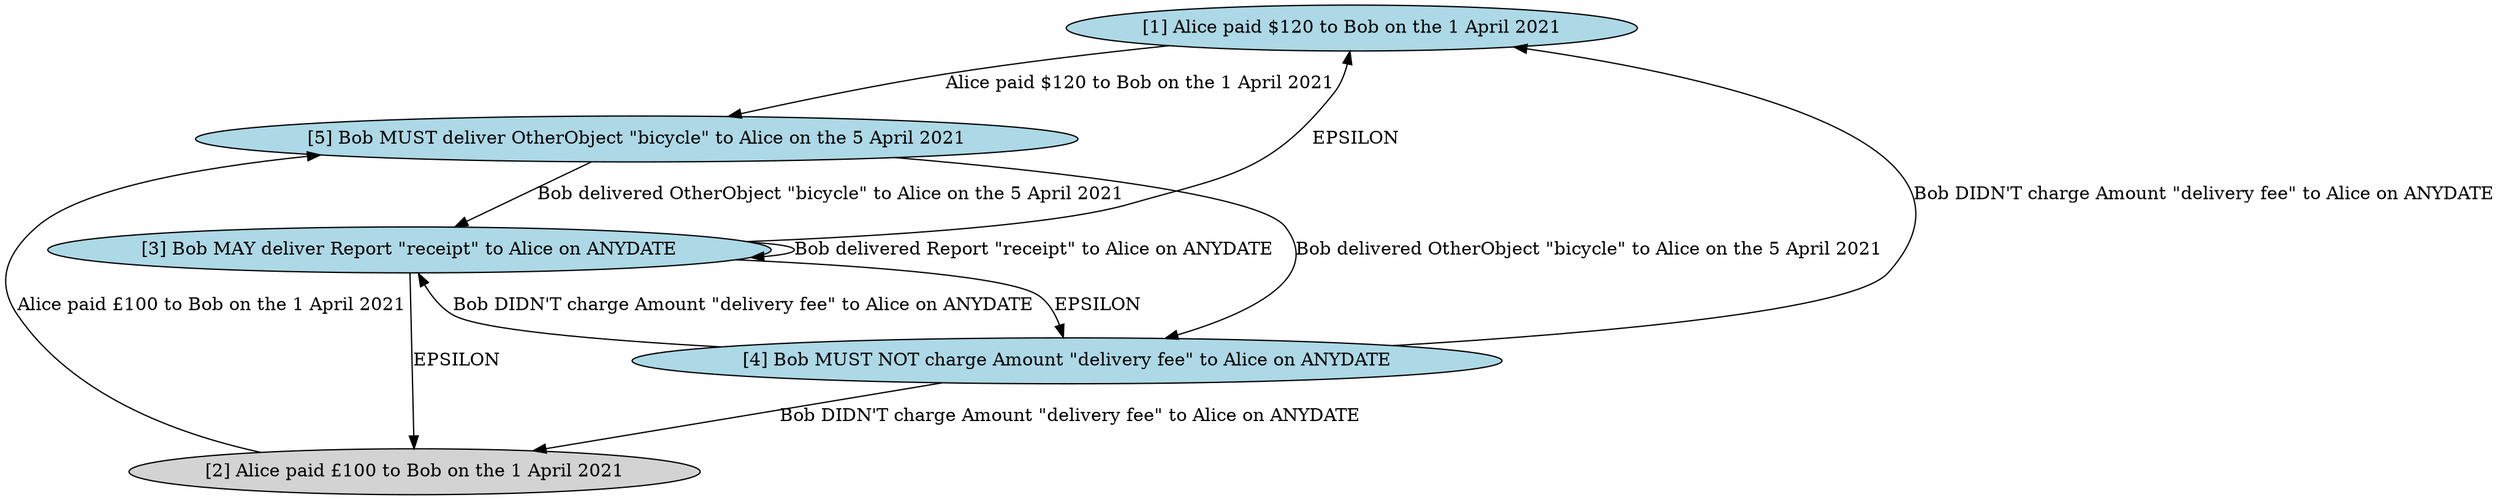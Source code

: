 digraph {
    1 [label="[1] Alice paid $120 to Bob on the 1 April 2021"
      ,fillcolor=lightblue
      ,style=filled];
    2 [label="[2] Alice paid £100 to Bob on the 1 April 2021"
      ,fillcolor=lightgray
      ,style=filled];
    3 [label="[3] Bob MAY deliver Report \"receipt\" to Alice on ANYDATE"
      ,fillcolor=lightblue
      ,style=filled];
    4 [label="[4] Bob MUST NOT charge Amount \"delivery fee\" to Alice on ANYDATE"
      ,fillcolor=lightblue
      ,style=filled];
    5 [label="[5] Bob MUST deliver OtherObject \"bicycle\" to Alice on the 5 April 2021"
      ,fillcolor=lightblue
      ,style=filled];
    1 -> 5 [label="Alice paid $120 to Bob on the 1 April 2021"];
    2 -> 5 [label="Alice paid £100 to Bob on the 1 April 2021"];
    3 -> 1 [label=EPSILON];
    3 -> 2 [label=EPSILON];
    3 -> 3 [label="Bob delivered Report \"receipt\" to Alice on ANYDATE"];
    3 -> 4 [label=EPSILON];
    4 -> 1 [label="Bob DIDN'T charge Amount \"delivery fee\" to Alice on ANYDATE"];
    4 -> 2 [label="Bob DIDN'T charge Amount \"delivery fee\" to Alice on ANYDATE"];
    4 -> 3 [label="Bob DIDN'T charge Amount \"delivery fee\" to Alice on ANYDATE"];
    5 -> 3 [label="Bob delivered OtherObject \"bicycle\" to Alice on the 5 April 2021"];
    5 -> 4 [label="Bob delivered OtherObject \"bicycle\" to Alice on the 5 April 2021"];
}